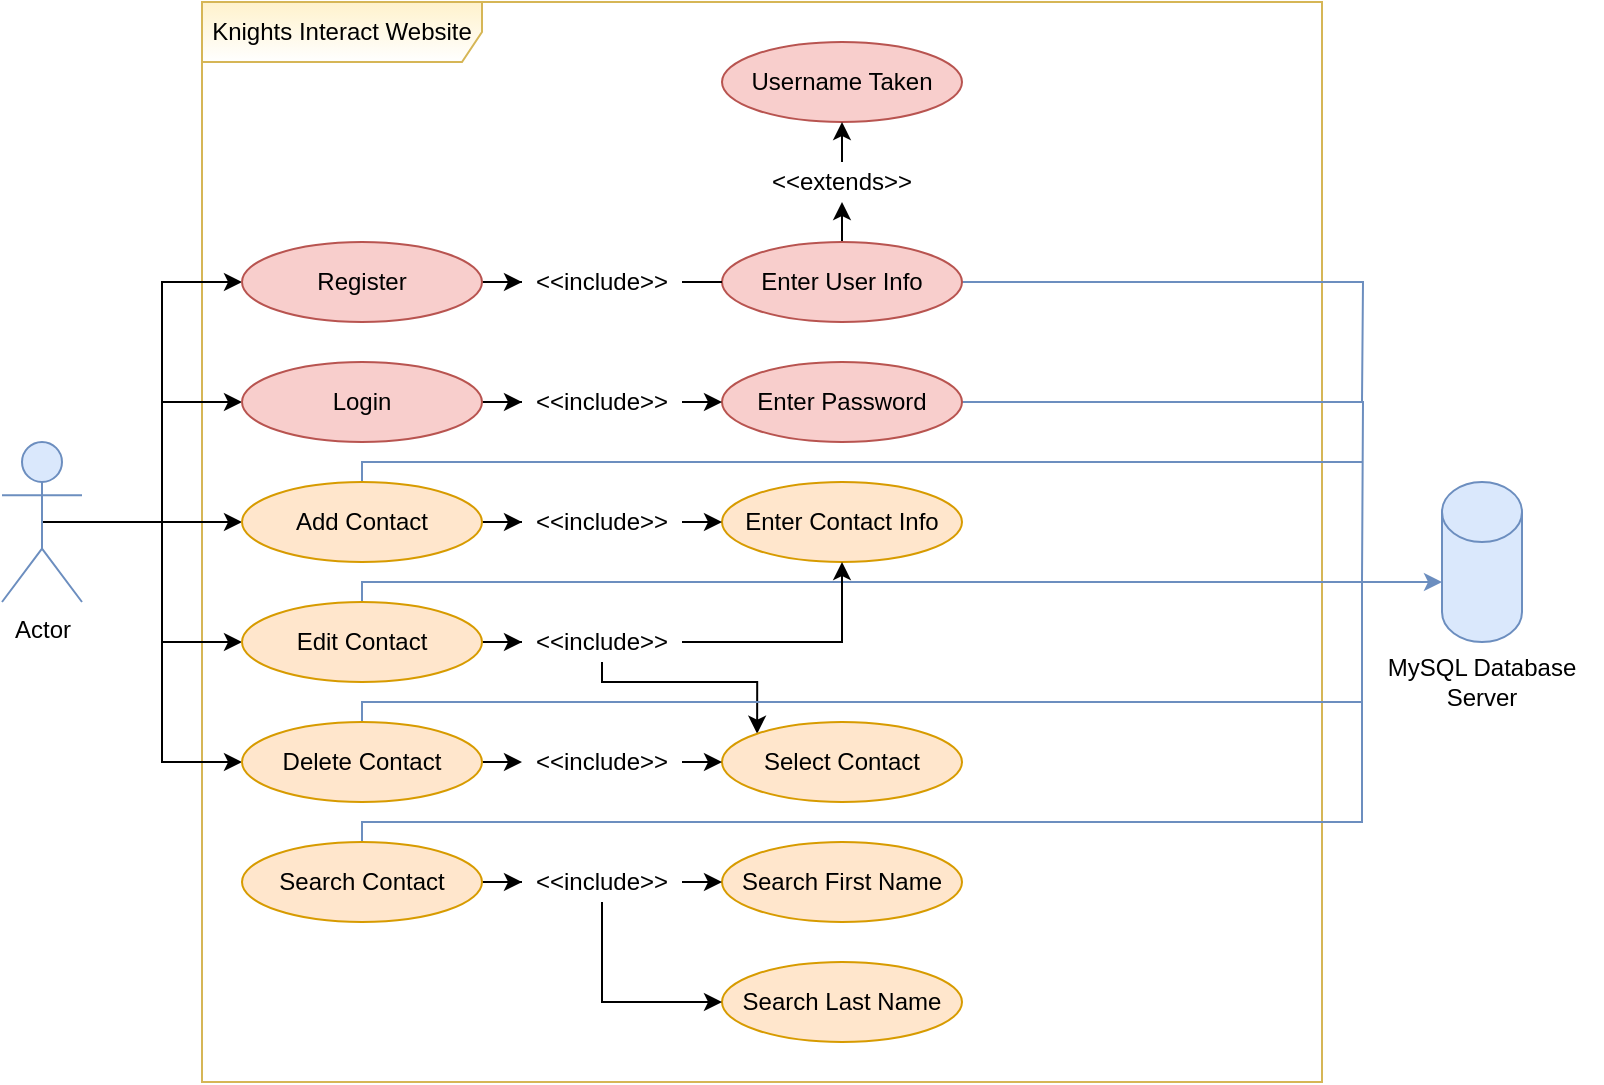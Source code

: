 <mxfile version="13.6.6" type="github"><diagram id="ournAG2Iq5no_DVx5JI3" name="Page-1"><mxGraphModel dx="1038" dy="575" grid="1" gridSize="10" guides="1" tooltips="1" connect="1" arrows="1" fold="1" page="1" pageScale="1" pageWidth="850" pageHeight="1100" math="0" shadow="0"><root><mxCell id="0"/><mxCell id="1" parent="0"/><mxCell id="hlEXV7TPH6dL74-zXLTh-3" value="Knights Interact Website" style="shape=umlFrame;whiteSpace=wrap;html=1;width=140;height=30;fillColor=#fff2cc;strokeColor=#d6b656;gradientColor=#ffffff;shadow=0;" vertex="1" parent="1"><mxGeometry x="140" y="40" width="560" height="540" as="geometry"/></mxCell><mxCell id="oQQAV7WlmfNfY7A_2i-B-12" style="edgeStyle=orthogonalEdgeStyle;rounded=0;orthogonalLoop=1;jettySize=auto;html=1;exitX=0.5;exitY=0.5;exitDx=0;exitDy=0;exitPerimeter=0;" parent="1" source="oQQAV7WlmfNfY7A_2i-B-1" target="oQQAV7WlmfNfY7A_2i-B-11" edge="1"><mxGeometry relative="1" as="geometry"><Array as="points"><mxPoint x="120" y="300"/><mxPoint x="120" y="180"/></Array></mxGeometry></mxCell><mxCell id="oQQAV7WlmfNfY7A_2i-B-13" style="edgeStyle=orthogonalEdgeStyle;rounded=0;orthogonalLoop=1;jettySize=auto;html=1;exitX=0.5;exitY=0.5;exitDx=0;exitDy=0;exitPerimeter=0;" parent="1" source="oQQAV7WlmfNfY7A_2i-B-1" target="oQQAV7WlmfNfY7A_2i-B-10" edge="1"><mxGeometry relative="1" as="geometry"><Array as="points"><mxPoint x="120" y="300"/><mxPoint x="120" y="240"/></Array></mxGeometry></mxCell><mxCell id="oQQAV7WlmfNfY7A_2i-B-37" style="edgeStyle=orthogonalEdgeStyle;rounded=0;orthogonalLoop=1;jettySize=auto;html=1;exitX=0.5;exitY=0.5;exitDx=0;exitDy=0;exitPerimeter=0;entryX=0;entryY=0.5;entryDx=0;entryDy=0;" parent="1" source="oQQAV7WlmfNfY7A_2i-B-1" target="oQQAV7WlmfNfY7A_2i-B-36" edge="1"><mxGeometry relative="1" as="geometry"/></mxCell><mxCell id="oQQAV7WlmfNfY7A_2i-B-48" style="edgeStyle=orthogonalEdgeStyle;rounded=0;orthogonalLoop=1;jettySize=auto;html=1;exitX=0.5;exitY=0.5;exitDx=0;exitDy=0;exitPerimeter=0;entryX=0;entryY=0.5;entryDx=0;entryDy=0;" parent="1" source="oQQAV7WlmfNfY7A_2i-B-1" target="oQQAV7WlmfNfY7A_2i-B-44" edge="1"><mxGeometry relative="1" as="geometry"/></mxCell><mxCell id="oQQAV7WlmfNfY7A_2i-B-50" style="edgeStyle=orthogonalEdgeStyle;rounded=0;orthogonalLoop=1;jettySize=auto;html=1;exitX=0.5;exitY=0.5;exitDx=0;exitDy=0;exitPerimeter=0;entryX=0;entryY=0.5;entryDx=0;entryDy=0;" parent="1" source="oQQAV7WlmfNfY7A_2i-B-1" target="oQQAV7WlmfNfY7A_2i-B-49" edge="1"><mxGeometry relative="1" as="geometry"/></mxCell><mxCell id="oQQAV7WlmfNfY7A_2i-B-1" value="Actor" style="shape=umlActor;verticalLabelPosition=bottom;verticalAlign=top;html=1;outlineConnect=0;fillColor=#dae8fc;strokeColor=#6c8ebf;" parent="1" vertex="1"><mxGeometry x="40" y="260" width="40" height="80" as="geometry"/></mxCell><mxCell id="oQQAV7WlmfNfY7A_2i-B-5" value="" style="shape=cylinder2;whiteSpace=wrap;html=1;boundedLbl=1;backgroundOutline=1;size=15;fillColor=#dae8fc;strokeColor=#6c8ebf;" parent="1" vertex="1"><mxGeometry x="760" y="280" width="40" height="80" as="geometry"/></mxCell><mxCell id="oQQAV7WlmfNfY7A_2i-B-6" value="MySQL Database Server" style="text;html=1;strokeColor=none;fillColor=none;align=center;verticalAlign=middle;whiteSpace=wrap;rounded=0;" parent="1" vertex="1"><mxGeometry x="720" y="360" width="120" height="40" as="geometry"/></mxCell><mxCell id="oQQAV7WlmfNfY7A_2i-B-33" style="edgeStyle=orthogonalEdgeStyle;rounded=0;orthogonalLoop=1;jettySize=auto;html=1;exitX=1;exitY=0.5;exitDx=0;exitDy=0;" parent="1" source="oQQAV7WlmfNfY7A_2i-B-10" target="oQQAV7WlmfNfY7A_2i-B-32" edge="1"><mxGeometry relative="1" as="geometry"/></mxCell><mxCell id="oQQAV7WlmfNfY7A_2i-B-10" value="Login" style="ellipse;whiteSpace=wrap;html=1;fillColor=#f8cecc;strokeColor=#b85450;" parent="1" vertex="1"><mxGeometry x="160" y="220" width="120" height="40" as="geometry"/></mxCell><mxCell id="oQQAV7WlmfNfY7A_2i-B-29" style="edgeStyle=orthogonalEdgeStyle;rounded=0;orthogonalLoop=1;jettySize=auto;html=1;exitX=1;exitY=0.5;exitDx=0;exitDy=0;" parent="1" source="oQQAV7WlmfNfY7A_2i-B-11" target="oQQAV7WlmfNfY7A_2i-B-28" edge="1"><mxGeometry relative="1" as="geometry"/></mxCell><mxCell id="oQQAV7WlmfNfY7A_2i-B-11" value="Register" style="ellipse;whiteSpace=wrap;html=1;fillColor=#f8cecc;strokeColor=#b85450;" parent="1" vertex="1"><mxGeometry x="160" y="160" width="120" height="40" as="geometry"/></mxCell><mxCell id="oQQAV7WlmfNfY7A_2i-B-75" style="edgeStyle=orthogonalEdgeStyle;rounded=0;orthogonalLoop=1;jettySize=auto;html=1;exitX=1;exitY=0.5;exitDx=0;exitDy=0;endArrow=none;endFill=0;strokeColor=#6c8ebf;fillColor=#dae8fc;" parent="1" source="oQQAV7WlmfNfY7A_2i-B-17" edge="1"><mxGeometry relative="1" as="geometry"><mxPoint x="720" y="240" as="targetPoint"/></mxGeometry></mxCell><mxCell id="oQQAV7WlmfNfY7A_2i-B-14" value="Username Taken" style="ellipse;whiteSpace=wrap;html=1;fillColor=#f8cecc;strokeColor=#b85450;" parent="1" vertex="1"><mxGeometry x="400" y="60" width="120" height="40" as="geometry"/></mxCell><mxCell id="oQQAV7WlmfNfY7A_2i-B-72" style="edgeStyle=orthogonalEdgeStyle;rounded=0;orthogonalLoop=1;jettySize=auto;html=1;exitX=0.5;exitY=0;exitDx=0;exitDy=0;entryX=0.5;entryY=1;entryDx=0;entryDy=0;endArrow=classic;endFill=1;" parent="1" source="oQQAV7WlmfNfY7A_2i-B-17" target="oQQAV7WlmfNfY7A_2i-B-20" edge="1"><mxGeometry relative="1" as="geometry"/></mxCell><mxCell id="oQQAV7WlmfNfY7A_2i-B-17" value="Enter User Info" style="ellipse;whiteSpace=wrap;html=1;fillColor=#f8cecc;strokeColor=#b85450;" parent="1" vertex="1"><mxGeometry x="400" y="160" width="120" height="40" as="geometry"/></mxCell><mxCell id="oQQAV7WlmfNfY7A_2i-B-73" style="edgeStyle=orthogonalEdgeStyle;rounded=0;orthogonalLoop=1;jettySize=auto;html=1;exitX=0.5;exitY=0;exitDx=0;exitDy=0;entryX=0.5;entryY=1;entryDx=0;entryDy=0;endArrow=classic;endFill=1;" parent="1" source="oQQAV7WlmfNfY7A_2i-B-20" target="oQQAV7WlmfNfY7A_2i-B-14" edge="1"><mxGeometry relative="1" as="geometry"/></mxCell><mxCell id="oQQAV7WlmfNfY7A_2i-B-20" value="&amp;lt;&amp;lt;extends&amp;gt;&amp;gt;" style="text;html=1;strokeColor=none;fillColor=none;align=center;verticalAlign=middle;whiteSpace=wrap;rounded=0;" parent="1" vertex="1"><mxGeometry x="420" y="120" width="80" height="20" as="geometry"/></mxCell><mxCell id="oQQAV7WlmfNfY7A_2i-B-22" style="edgeStyle=orthogonalEdgeStyle;rounded=0;orthogonalLoop=1;jettySize=auto;html=1;exitX=0.5;exitY=1;exitDx=0;exitDy=0;" parent="1" source="oQQAV7WlmfNfY7A_2i-B-20" target="oQQAV7WlmfNfY7A_2i-B-20" edge="1"><mxGeometry relative="1" as="geometry"/></mxCell><mxCell id="oQQAV7WlmfNfY7A_2i-B-69" style="edgeStyle=orthogonalEdgeStyle;rounded=0;orthogonalLoop=1;jettySize=auto;html=1;exitX=1;exitY=0.5;exitDx=0;exitDy=0;entryX=0;entryY=0.5;entryDx=0;entryDy=0;endArrow=none;endFill=0;" parent="1" source="oQQAV7WlmfNfY7A_2i-B-28" target="oQQAV7WlmfNfY7A_2i-B-17" edge="1"><mxGeometry relative="1" as="geometry"/></mxCell><mxCell id="oQQAV7WlmfNfY7A_2i-B-28" value="&amp;lt;&amp;lt;include&amp;gt;&amp;gt;" style="text;html=1;strokeColor=none;fillColor=none;align=center;verticalAlign=middle;whiteSpace=wrap;rounded=0;" parent="1" vertex="1"><mxGeometry x="300" y="170" width="80" height="20" as="geometry"/></mxCell><mxCell id="oQQAV7WlmfNfY7A_2i-B-79" style="edgeStyle=orthogonalEdgeStyle;rounded=0;orthogonalLoop=1;jettySize=auto;html=1;exitX=1;exitY=0.5;exitDx=0;exitDy=0;endArrow=none;endFill=0;strokeColor=#6c8ebf;fillColor=#dae8fc;" parent="1" source="oQQAV7WlmfNfY7A_2i-B-31" edge="1"><mxGeometry relative="1" as="geometry"><mxPoint x="720" y="330" as="targetPoint"/></mxGeometry></mxCell><mxCell id="oQQAV7WlmfNfY7A_2i-B-31" value="Enter Password" style="ellipse;whiteSpace=wrap;html=1;fillColor=#f8cecc;strokeColor=#b85450;" parent="1" vertex="1"><mxGeometry x="400" y="220" width="120" height="40" as="geometry"/></mxCell><mxCell id="oQQAV7WlmfNfY7A_2i-B-34" style="edgeStyle=orthogonalEdgeStyle;rounded=0;orthogonalLoop=1;jettySize=auto;html=1;exitX=1;exitY=0.5;exitDx=0;exitDy=0;entryX=0;entryY=0.5;entryDx=0;entryDy=0;" parent="1" source="oQQAV7WlmfNfY7A_2i-B-32" target="oQQAV7WlmfNfY7A_2i-B-31" edge="1"><mxGeometry relative="1" as="geometry"/></mxCell><mxCell id="oQQAV7WlmfNfY7A_2i-B-32" value="&amp;lt;&amp;lt;include&amp;gt;&amp;gt;" style="text;html=1;strokeColor=none;fillColor=none;align=center;verticalAlign=middle;whiteSpace=wrap;rounded=0;" parent="1" vertex="1"><mxGeometry x="300" y="230" width="80" height="20" as="geometry"/></mxCell><mxCell id="oQQAV7WlmfNfY7A_2i-B-41" style="edgeStyle=orthogonalEdgeStyle;rounded=0;orthogonalLoop=1;jettySize=auto;html=1;exitX=1;exitY=0.5;exitDx=0;exitDy=0;" parent="1" source="oQQAV7WlmfNfY7A_2i-B-36" target="oQQAV7WlmfNfY7A_2i-B-40" edge="1"><mxGeometry relative="1" as="geometry"/></mxCell><mxCell id="oQQAV7WlmfNfY7A_2i-B-78" style="edgeStyle=orthogonalEdgeStyle;rounded=0;orthogonalLoop=1;jettySize=auto;html=1;exitX=0.5;exitY=0;exitDx=0;exitDy=0;endArrow=none;endFill=0;fillColor=#dae8fc;strokeColor=#6c8ebf;" parent="1" source="oQQAV7WlmfNfY7A_2i-B-36" edge="1"><mxGeometry relative="1" as="geometry"><mxPoint x="720" y="270" as="targetPoint"/><Array as="points"><mxPoint x="220" y="270"/></Array></mxGeometry></mxCell><mxCell id="oQQAV7WlmfNfY7A_2i-B-36" value="Add Contact" style="ellipse;whiteSpace=wrap;html=1;fillColor=#ffe6cc;strokeColor=#d79b00;" parent="1" vertex="1"><mxGeometry x="160" y="280" width="120" height="40" as="geometry"/></mxCell><mxCell id="oQQAV7WlmfNfY7A_2i-B-38" value="Enter Contact Info" style="ellipse;whiteSpace=wrap;html=1;fillColor=#ffe6cc;strokeColor=#d79b00;" parent="1" vertex="1"><mxGeometry x="400" y="280" width="120" height="40" as="geometry"/></mxCell><mxCell id="oQQAV7WlmfNfY7A_2i-B-42" style="edgeStyle=orthogonalEdgeStyle;rounded=0;orthogonalLoop=1;jettySize=auto;html=1;exitX=1;exitY=0.5;exitDx=0;exitDy=0;entryX=0;entryY=0.5;entryDx=0;entryDy=0;" parent="1" source="oQQAV7WlmfNfY7A_2i-B-40" target="oQQAV7WlmfNfY7A_2i-B-38" edge="1"><mxGeometry relative="1" as="geometry"/></mxCell><mxCell id="oQQAV7WlmfNfY7A_2i-B-40" value="&amp;lt;&amp;lt;include&amp;gt;&amp;gt;" style="text;html=1;strokeColor=none;fillColor=none;align=center;verticalAlign=middle;whiteSpace=wrap;rounded=0;" parent="1" vertex="1"><mxGeometry x="300" y="290" width="80" height="20" as="geometry"/></mxCell><mxCell id="oQQAV7WlmfNfY7A_2i-B-46" style="edgeStyle=orthogonalEdgeStyle;rounded=0;orthogonalLoop=1;jettySize=auto;html=1;exitX=1;exitY=0.5;exitDx=0;exitDy=0;" parent="1" source="oQQAV7WlmfNfY7A_2i-B-44" target="oQQAV7WlmfNfY7A_2i-B-45" edge="1"><mxGeometry relative="1" as="geometry"/></mxCell><mxCell id="oQQAV7WlmfNfY7A_2i-B-67" style="edgeStyle=orthogonalEdgeStyle;rounded=0;orthogonalLoop=1;jettySize=auto;html=1;exitX=0.5;exitY=0;exitDx=0;exitDy=0;strokeColor=#6c8ebf;fillColor=#dae8fc;" parent="1" source="oQQAV7WlmfNfY7A_2i-B-44" target="oQQAV7WlmfNfY7A_2i-B-5" edge="1"><mxGeometry relative="1" as="geometry"><mxPoint x="220" y="330" as="targetPoint"/><Array as="points"><mxPoint x="220" y="330"/></Array></mxGeometry></mxCell><mxCell id="oQQAV7WlmfNfY7A_2i-B-44" value="Edit Contact" style="ellipse;whiteSpace=wrap;html=1;fillColor=#ffe6cc;strokeColor=#d79b00;" parent="1" vertex="1"><mxGeometry x="160" y="340" width="120" height="40" as="geometry"/></mxCell><mxCell id="oQQAV7WlmfNfY7A_2i-B-56" style="edgeStyle=orthogonalEdgeStyle;rounded=0;orthogonalLoop=1;jettySize=auto;html=1;exitX=1;exitY=0.5;exitDx=0;exitDy=0;entryX=0.5;entryY=1;entryDx=0;entryDy=0;" parent="1" source="oQQAV7WlmfNfY7A_2i-B-45" target="oQQAV7WlmfNfY7A_2i-B-38" edge="1"><mxGeometry relative="1" as="geometry"/></mxCell><mxCell id="oQQAV7WlmfNfY7A_2i-B-58" style="edgeStyle=orthogonalEdgeStyle;rounded=0;orthogonalLoop=1;jettySize=auto;html=1;exitX=0.5;exitY=1;exitDx=0;exitDy=0;entryX=0;entryY=0;entryDx=0;entryDy=0;" parent="1" source="oQQAV7WlmfNfY7A_2i-B-45" target="oQQAV7WlmfNfY7A_2i-B-51" edge="1"><mxGeometry relative="1" as="geometry"><Array as="points"><mxPoint x="340" y="380"/><mxPoint x="418" y="380"/></Array></mxGeometry></mxCell><mxCell id="oQQAV7WlmfNfY7A_2i-B-45" value="&amp;lt;&amp;lt;include&amp;gt;&amp;gt;" style="text;html=1;strokeColor=none;fillColor=none;align=center;verticalAlign=middle;whiteSpace=wrap;rounded=0;" parent="1" vertex="1"><mxGeometry x="300" y="350" width="80" height="20" as="geometry"/></mxCell><mxCell id="oQQAV7WlmfNfY7A_2i-B-61" style="edgeStyle=orthogonalEdgeStyle;rounded=0;orthogonalLoop=1;jettySize=auto;html=1;exitX=1;exitY=0.5;exitDx=0;exitDy=0;entryX=0;entryY=0.5;entryDx=0;entryDy=0;" parent="1" source="oQQAV7WlmfNfY7A_2i-B-49" target="oQQAV7WlmfNfY7A_2i-B-60" edge="1"><mxGeometry relative="1" as="geometry"/></mxCell><mxCell id="oQQAV7WlmfNfY7A_2i-B-68" style="edgeStyle=orthogonalEdgeStyle;rounded=0;orthogonalLoop=1;jettySize=auto;html=1;exitX=0.5;exitY=0;exitDx=0;exitDy=0;endArrow=none;endFill=0;strokeColor=#6c8ebf;fillColor=#dae8fc;" parent="1" source="oQQAV7WlmfNfY7A_2i-B-49" edge="1"><mxGeometry relative="1" as="geometry"><mxPoint x="720" y="330" as="targetPoint"/><Array as="points"><mxPoint x="220" y="390"/><mxPoint x="720" y="390"/></Array></mxGeometry></mxCell><mxCell id="oQQAV7WlmfNfY7A_2i-B-49" value="Delete Contact" style="ellipse;whiteSpace=wrap;html=1;fillColor=#ffe6cc;strokeColor=#d79b00;" parent="1" vertex="1"><mxGeometry x="160" y="400" width="120" height="40" as="geometry"/></mxCell><mxCell id="oQQAV7WlmfNfY7A_2i-B-54" style="edgeStyle=orthogonalEdgeStyle;rounded=0;orthogonalLoop=1;jettySize=auto;html=1;exitX=0.5;exitY=0;exitDx=0;exitDy=0;" parent="1" source="oQQAV7WlmfNfY7A_2i-B-51" edge="1"><mxGeometry relative="1" as="geometry"><mxPoint x="460" y="400" as="targetPoint"/></mxGeometry></mxCell><mxCell id="oQQAV7WlmfNfY7A_2i-B-51" value="Select Contact" style="ellipse;whiteSpace=wrap;html=1;fillColor=#ffe6cc;strokeColor=#d79b00;" parent="1" vertex="1"><mxGeometry x="400" y="400" width="120" height="40" as="geometry"/></mxCell><mxCell id="oQQAV7WlmfNfY7A_2i-B-62" style="edgeStyle=orthogonalEdgeStyle;rounded=0;orthogonalLoop=1;jettySize=auto;html=1;exitX=1;exitY=0.5;exitDx=0;exitDy=0;entryX=0;entryY=0.5;entryDx=0;entryDy=0;" parent="1" source="oQQAV7WlmfNfY7A_2i-B-60" target="oQQAV7WlmfNfY7A_2i-B-51" edge="1"><mxGeometry relative="1" as="geometry"/></mxCell><mxCell id="oQQAV7WlmfNfY7A_2i-B-60" value="&amp;lt;&amp;lt;include&amp;gt;&amp;gt;" style="text;html=1;strokeColor=none;fillColor=none;align=center;verticalAlign=middle;whiteSpace=wrap;rounded=0;" parent="1" vertex="1"><mxGeometry x="300" y="410" width="80" height="20" as="geometry"/></mxCell><mxCell id="hlEXV7TPH6dL74-zXLTh-5" style="edgeStyle=orthogonalEdgeStyle;rounded=0;orthogonalLoop=1;jettySize=auto;html=1;exitX=0.5;exitY=0;exitDx=0;exitDy=0;strokeColor=#6c8ebf;fillColor=#dae8fc;endArrow=none;endFill=0;" edge="1" parent="1" source="hlEXV7TPH6dL74-zXLTh-4"><mxGeometry relative="1" as="geometry"><mxPoint x="720" y="390" as="targetPoint"/><Array as="points"><mxPoint x="220" y="450"/><mxPoint x="720" y="450"/></Array></mxGeometry></mxCell><mxCell id="hlEXV7TPH6dL74-zXLTh-10" style="edgeStyle=orthogonalEdgeStyle;rounded=0;orthogonalLoop=1;jettySize=auto;html=1;exitX=1;exitY=0.5;exitDx=0;exitDy=0;endArrow=classic;endFill=1;strokeColor=#000000;" edge="1" parent="1" source="hlEXV7TPH6dL74-zXLTh-4" target="hlEXV7TPH6dL74-zXLTh-9"><mxGeometry relative="1" as="geometry"/></mxCell><mxCell id="hlEXV7TPH6dL74-zXLTh-4" value="Search Contact" style="ellipse;whiteSpace=wrap;html=1;shadow=0;fillColor=#ffe6cc;strokeColor=#d79b00;" vertex="1" parent="1"><mxGeometry x="160" y="460" width="120" height="40" as="geometry"/></mxCell><mxCell id="hlEXV7TPH6dL74-zXLTh-6" value="Search First Name" style="ellipse;whiteSpace=wrap;html=1;shadow=0;fillColor=#ffe6cc;strokeColor=#d79b00;" vertex="1" parent="1"><mxGeometry x="400" y="460" width="120" height="40" as="geometry"/></mxCell><mxCell id="hlEXV7TPH6dL74-zXLTh-7" value="Search Last Name" style="ellipse;whiteSpace=wrap;html=1;shadow=0;fillColor=#ffe6cc;strokeColor=#d79b00;" vertex="1" parent="1"><mxGeometry x="400" y="520" width="120" height="40" as="geometry"/></mxCell><mxCell id="hlEXV7TPH6dL74-zXLTh-11" style="edgeStyle=orthogonalEdgeStyle;rounded=0;orthogonalLoop=1;jettySize=auto;html=1;exitX=1;exitY=0.5;exitDx=0;exitDy=0;entryX=0;entryY=0.5;entryDx=0;entryDy=0;endArrow=classic;endFill=1;strokeColor=#000000;" edge="1" parent="1" source="hlEXV7TPH6dL74-zXLTh-9" target="hlEXV7TPH6dL74-zXLTh-6"><mxGeometry relative="1" as="geometry"/></mxCell><mxCell id="hlEXV7TPH6dL74-zXLTh-12" style="edgeStyle=orthogonalEdgeStyle;rounded=0;orthogonalLoop=1;jettySize=auto;html=1;exitX=0.5;exitY=1;exitDx=0;exitDy=0;entryX=0;entryY=0.5;entryDx=0;entryDy=0;endArrow=classic;endFill=1;strokeColor=#000000;" edge="1" parent="1" source="hlEXV7TPH6dL74-zXLTh-9" target="hlEXV7TPH6dL74-zXLTh-7"><mxGeometry relative="1" as="geometry"/></mxCell><mxCell id="hlEXV7TPH6dL74-zXLTh-9" value="&amp;lt;&amp;lt;include&amp;gt;&amp;gt;" style="text;html=1;strokeColor=none;fillColor=none;align=center;verticalAlign=middle;whiteSpace=wrap;rounded=0;shadow=0;" vertex="1" parent="1"><mxGeometry x="300" y="470" width="80" height="20" as="geometry"/></mxCell></root></mxGraphModel></diagram></mxfile>